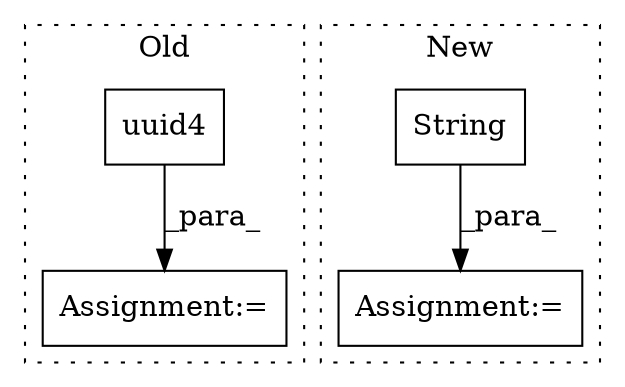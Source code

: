 digraph G {
subgraph cluster0 {
1 [label="uuid4" a="32" s="1669" l="7" shape="box"];
3 [label="Assignment:=" a="7" s="1663" l="1" shape="box"];
label = "Old";
style="dotted";
}
subgraph cluster1 {
2 [label="String" a="32" s="1715,1742" l="7,1" shape="box"];
4 [label="Assignment:=" a="7" s="1698" l="1" shape="box"];
label = "New";
style="dotted";
}
1 -> 3 [label="_para_"];
2 -> 4 [label="_para_"];
}